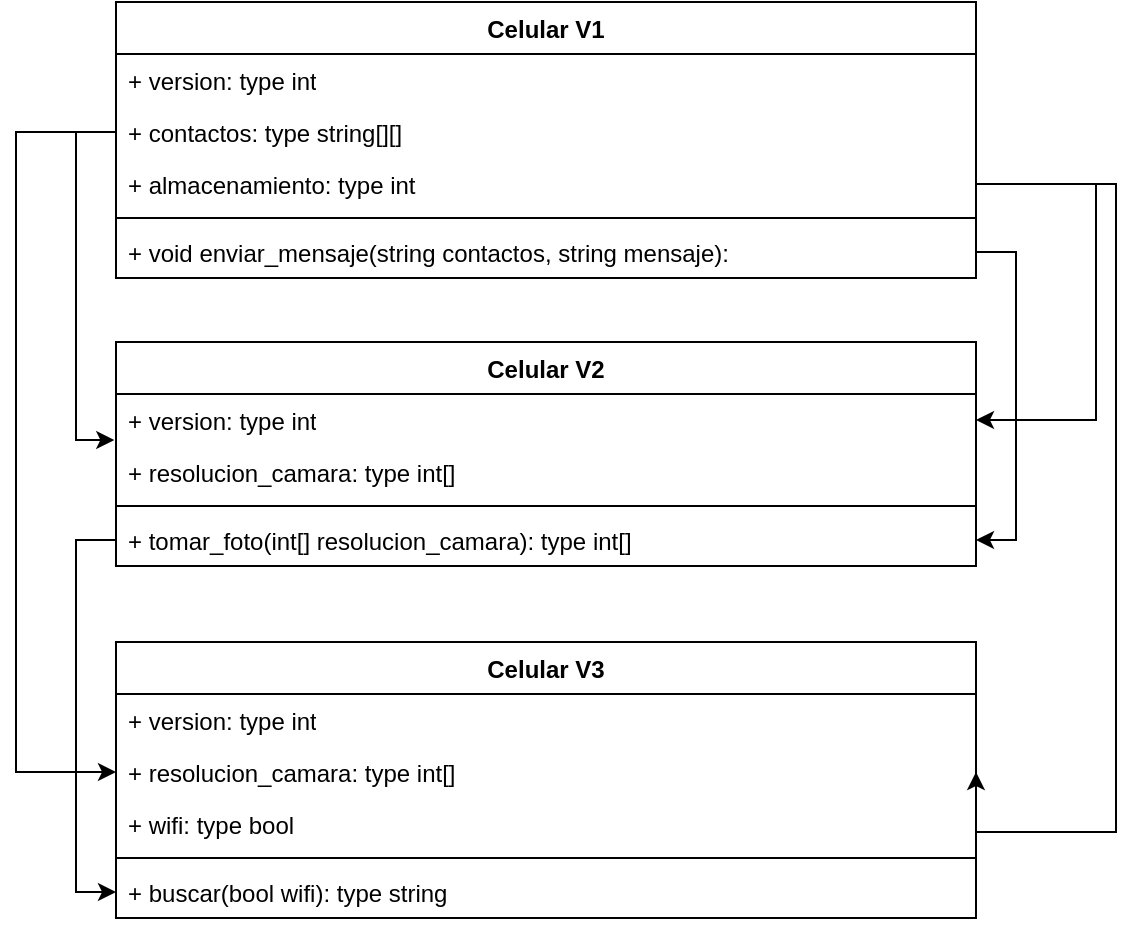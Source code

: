 <mxfile version="28.1.1">
  <diagram name="Página-1" id="MgoOlcoaH2Cs_K8vQxdy">
    <mxGraphModel dx="1304" dy="655" grid="1" gridSize="10" guides="1" tooltips="1" connect="1" arrows="1" fold="1" page="1" pageScale="1" pageWidth="827" pageHeight="1169" math="0" shadow="0">
      <root>
        <mxCell id="0" />
        <mxCell id="1" parent="0" />
        <mxCell id="5aMOcnfZ4VGUJ3eZemgJ-1" value="Celular V1" style="swimlane;fontStyle=1;align=center;verticalAlign=top;childLayout=stackLayout;horizontal=1;startSize=26;horizontalStack=0;resizeParent=1;resizeParentMax=0;resizeLast=0;collapsible=1;marginBottom=0;whiteSpace=wrap;html=1;" vertex="1" parent="1">
          <mxGeometry x="150" y="70" width="430" height="138" as="geometry" />
        </mxCell>
        <mxCell id="5aMOcnfZ4VGUJ3eZemgJ-2" value="+ version: type int&lt;div&gt;&lt;br&gt;&lt;/div&gt;" style="text;strokeColor=none;fillColor=none;align=left;verticalAlign=top;spacingLeft=4;spacingRight=4;overflow=hidden;rotatable=0;points=[[0,0.5],[1,0.5]];portConstraint=eastwest;whiteSpace=wrap;html=1;" vertex="1" parent="5aMOcnfZ4VGUJ3eZemgJ-1">
          <mxGeometry y="26" width="430" height="26" as="geometry" />
        </mxCell>
        <mxCell id="5aMOcnfZ4VGUJ3eZemgJ-5" value="+ contactos: type string[][]&lt;div&gt;&lt;br&gt;&lt;/div&gt;" style="text;strokeColor=none;fillColor=none;align=left;verticalAlign=top;spacingLeft=4;spacingRight=4;overflow=hidden;rotatable=0;points=[[0,0.5],[1,0.5]];portConstraint=eastwest;whiteSpace=wrap;html=1;" vertex="1" parent="5aMOcnfZ4VGUJ3eZemgJ-1">
          <mxGeometry y="52" width="430" height="26" as="geometry" />
        </mxCell>
        <mxCell id="5aMOcnfZ4VGUJ3eZemgJ-34" value="+ almacenamiento: type int&lt;div&gt;&lt;br&gt;&lt;/div&gt;" style="text;strokeColor=none;fillColor=none;align=left;verticalAlign=top;spacingLeft=4;spacingRight=4;overflow=hidden;rotatable=0;points=[[0,0.5],[1,0.5]];portConstraint=eastwest;whiteSpace=wrap;html=1;" vertex="1" parent="5aMOcnfZ4VGUJ3eZemgJ-1">
          <mxGeometry y="78" width="430" height="26" as="geometry" />
        </mxCell>
        <mxCell id="5aMOcnfZ4VGUJ3eZemgJ-3" value="" style="line;strokeWidth=1;fillColor=none;align=left;verticalAlign=middle;spacingTop=-1;spacingLeft=3;spacingRight=3;rotatable=0;labelPosition=right;points=[];portConstraint=eastwest;strokeColor=inherit;" vertex="1" parent="5aMOcnfZ4VGUJ3eZemgJ-1">
          <mxGeometry y="104" width="430" height="8" as="geometry" />
        </mxCell>
        <mxCell id="5aMOcnfZ4VGUJ3eZemgJ-4" value="+ void enviar_mensaje(string contactos, string mensaje):" style="text;strokeColor=none;fillColor=none;align=left;verticalAlign=top;spacingLeft=4;spacingRight=4;overflow=hidden;rotatable=0;points=[[0,0.5],[1,0.5]];portConstraint=eastwest;whiteSpace=wrap;html=1;" vertex="1" parent="5aMOcnfZ4VGUJ3eZemgJ-1">
          <mxGeometry y="112" width="430" height="26" as="geometry" />
        </mxCell>
        <mxCell id="5aMOcnfZ4VGUJ3eZemgJ-6" value="Celular V2" style="swimlane;fontStyle=1;align=center;verticalAlign=top;childLayout=stackLayout;horizontal=1;startSize=26;horizontalStack=0;resizeParent=1;resizeParentMax=0;resizeLast=0;collapsible=1;marginBottom=0;whiteSpace=wrap;html=1;" vertex="1" parent="1">
          <mxGeometry x="150" y="240" width="430" height="112" as="geometry" />
        </mxCell>
        <mxCell id="5aMOcnfZ4VGUJ3eZemgJ-16" value="+ version: type int&lt;div&gt;&lt;br&gt;&lt;/div&gt;" style="text;strokeColor=none;fillColor=none;align=left;verticalAlign=top;spacingLeft=4;spacingRight=4;overflow=hidden;rotatable=0;points=[[0,0.5],[1,0.5]];portConstraint=eastwest;whiteSpace=wrap;html=1;" vertex="1" parent="5aMOcnfZ4VGUJ3eZemgJ-6">
          <mxGeometry y="26" width="430" height="26" as="geometry" />
        </mxCell>
        <mxCell id="5aMOcnfZ4VGUJ3eZemgJ-17" value="+ resolucion_camara: type int[]&lt;div&gt;&lt;br&gt;&lt;/div&gt;" style="text;strokeColor=none;fillColor=none;align=left;verticalAlign=top;spacingLeft=4;spacingRight=4;overflow=hidden;rotatable=0;points=[[0,0.5],[1,0.5]];portConstraint=eastwest;whiteSpace=wrap;html=1;" vertex="1" parent="5aMOcnfZ4VGUJ3eZemgJ-6">
          <mxGeometry y="52" width="430" height="26" as="geometry" />
        </mxCell>
        <mxCell id="5aMOcnfZ4VGUJ3eZemgJ-8" value="" style="line;strokeWidth=1;fillColor=none;align=left;verticalAlign=middle;spacingTop=-1;spacingLeft=3;spacingRight=3;rotatable=0;labelPosition=right;points=[];portConstraint=eastwest;strokeColor=inherit;" vertex="1" parent="5aMOcnfZ4VGUJ3eZemgJ-6">
          <mxGeometry y="78" width="430" height="8" as="geometry" />
        </mxCell>
        <mxCell id="5aMOcnfZ4VGUJ3eZemgJ-9" value="+ tomar_foto(int[] resolucion_camara): type int[]" style="text;strokeColor=none;fillColor=none;align=left;verticalAlign=top;spacingLeft=4;spacingRight=4;overflow=hidden;rotatable=0;points=[[0,0.5],[1,0.5]];portConstraint=eastwest;whiteSpace=wrap;html=1;" vertex="1" parent="5aMOcnfZ4VGUJ3eZemgJ-6">
          <mxGeometry y="86" width="430" height="26" as="geometry" />
        </mxCell>
        <mxCell id="5aMOcnfZ4VGUJ3eZemgJ-21" style="edgeStyle=orthogonalEdgeStyle;rounded=0;orthogonalLoop=1;jettySize=auto;html=1;exitX=1;exitY=0.5;exitDx=0;exitDy=0;entryX=1;entryY=0.5;entryDx=0;entryDy=0;" edge="1" parent="1" source="5aMOcnfZ4VGUJ3eZemgJ-4" target="5aMOcnfZ4VGUJ3eZemgJ-9">
          <mxGeometry relative="1" as="geometry" />
        </mxCell>
        <mxCell id="5aMOcnfZ4VGUJ3eZemgJ-22" style="edgeStyle=orthogonalEdgeStyle;rounded=0;orthogonalLoop=1;jettySize=auto;html=1;exitX=0;exitY=0.5;exitDx=0;exitDy=0;entryX=-0.002;entryY=0.885;entryDx=0;entryDy=0;entryPerimeter=0;" edge="1" parent="1" source="5aMOcnfZ4VGUJ3eZemgJ-5" target="5aMOcnfZ4VGUJ3eZemgJ-16">
          <mxGeometry relative="1" as="geometry">
            <mxPoint x="140" y="330" as="targetPoint" />
          </mxGeometry>
        </mxCell>
        <mxCell id="5aMOcnfZ4VGUJ3eZemgJ-27" value="Celular V3" style="swimlane;fontStyle=1;align=center;verticalAlign=top;childLayout=stackLayout;horizontal=1;startSize=26;horizontalStack=0;resizeParent=1;resizeParentMax=0;resizeLast=0;collapsible=1;marginBottom=0;whiteSpace=wrap;html=1;" vertex="1" parent="1">
          <mxGeometry x="150" y="390" width="430" height="138" as="geometry" />
        </mxCell>
        <mxCell id="5aMOcnfZ4VGUJ3eZemgJ-28" value="+ version: type int&lt;div&gt;&lt;br&gt;&lt;/div&gt;" style="text;strokeColor=none;fillColor=none;align=left;verticalAlign=top;spacingLeft=4;spacingRight=4;overflow=hidden;rotatable=0;points=[[0,0.5],[1,0.5]];portConstraint=eastwest;whiteSpace=wrap;html=1;" vertex="1" parent="5aMOcnfZ4VGUJ3eZemgJ-27">
          <mxGeometry y="26" width="430" height="26" as="geometry" />
        </mxCell>
        <mxCell id="5aMOcnfZ4VGUJ3eZemgJ-32" value="+ resolucion_camara: type int[]&lt;div&gt;&lt;br&gt;&lt;/div&gt;" style="text;strokeColor=none;fillColor=none;align=left;verticalAlign=top;spacingLeft=4;spacingRight=4;overflow=hidden;rotatable=0;points=[[0,0.5],[1,0.5]];portConstraint=eastwest;whiteSpace=wrap;html=1;" vertex="1" parent="5aMOcnfZ4VGUJ3eZemgJ-27">
          <mxGeometry y="52" width="430" height="26" as="geometry" />
        </mxCell>
        <mxCell id="5aMOcnfZ4VGUJ3eZemgJ-29" value="+ wifi: type bool&lt;div&gt;&lt;br&gt;&lt;/div&gt;" style="text;strokeColor=none;fillColor=none;align=left;verticalAlign=top;spacingLeft=4;spacingRight=4;overflow=hidden;rotatable=0;points=[[0,0.5],[1,0.5]];portConstraint=eastwest;whiteSpace=wrap;html=1;" vertex="1" parent="5aMOcnfZ4VGUJ3eZemgJ-27">
          <mxGeometry y="78" width="430" height="26" as="geometry" />
        </mxCell>
        <mxCell id="5aMOcnfZ4VGUJ3eZemgJ-30" value="" style="line;strokeWidth=1;fillColor=none;align=left;verticalAlign=middle;spacingTop=-1;spacingLeft=3;spacingRight=3;rotatable=0;labelPosition=right;points=[];portConstraint=eastwest;strokeColor=inherit;" vertex="1" parent="5aMOcnfZ4VGUJ3eZemgJ-27">
          <mxGeometry y="104" width="430" height="8" as="geometry" />
        </mxCell>
        <mxCell id="5aMOcnfZ4VGUJ3eZemgJ-31" value="+ buscar(bool wifi): type string" style="text;strokeColor=none;fillColor=none;align=left;verticalAlign=top;spacingLeft=4;spacingRight=4;overflow=hidden;rotatable=0;points=[[0,0.5],[1,0.5]];portConstraint=eastwest;whiteSpace=wrap;html=1;" vertex="1" parent="5aMOcnfZ4VGUJ3eZemgJ-27">
          <mxGeometry y="112" width="430" height="26" as="geometry" />
        </mxCell>
        <mxCell id="5aMOcnfZ4VGUJ3eZemgJ-33" style="edgeStyle=orthogonalEdgeStyle;rounded=0;orthogonalLoop=1;jettySize=auto;html=1;exitX=0;exitY=0.5;exitDx=0;exitDy=0;entryX=0;entryY=0.5;entryDx=0;entryDy=0;" edge="1" parent="1" source="5aMOcnfZ4VGUJ3eZemgJ-9" target="5aMOcnfZ4VGUJ3eZemgJ-31">
          <mxGeometry relative="1" as="geometry" />
        </mxCell>
        <mxCell id="5aMOcnfZ4VGUJ3eZemgJ-36" style="edgeStyle=orthogonalEdgeStyle;rounded=0;orthogonalLoop=1;jettySize=auto;html=1;exitX=1;exitY=0.5;exitDx=0;exitDy=0;entryX=1;entryY=0.5;entryDx=0;entryDy=0;" edge="1" parent="1" source="5aMOcnfZ4VGUJ3eZemgJ-34" target="5aMOcnfZ4VGUJ3eZemgJ-16">
          <mxGeometry relative="1" as="geometry">
            <mxPoint x="620" y="300" as="targetPoint" />
            <Array as="points">
              <mxPoint x="640" y="161" />
              <mxPoint x="640" y="279" />
            </Array>
          </mxGeometry>
        </mxCell>
        <mxCell id="5aMOcnfZ4VGUJ3eZemgJ-37" style="edgeStyle=orthogonalEdgeStyle;rounded=0;orthogonalLoop=1;jettySize=auto;html=1;exitX=1;exitY=0.5;exitDx=0;exitDy=0;entryX=1;entryY=0.5;entryDx=0;entryDy=0;" edge="1" parent="1" source="5aMOcnfZ4VGUJ3eZemgJ-34" target="5aMOcnfZ4VGUJ3eZemgJ-32">
          <mxGeometry relative="1" as="geometry">
            <mxPoint x="680" y="480" as="targetPoint" />
            <Array as="points">
              <mxPoint x="650" y="161" />
              <mxPoint x="650" y="485" />
            </Array>
          </mxGeometry>
        </mxCell>
        <mxCell id="5aMOcnfZ4VGUJ3eZemgJ-38" style="edgeStyle=orthogonalEdgeStyle;rounded=0;orthogonalLoop=1;jettySize=auto;html=1;exitX=0;exitY=0.5;exitDx=0;exitDy=0;entryX=0;entryY=0.5;entryDx=0;entryDy=0;" edge="1" parent="1" source="5aMOcnfZ4VGUJ3eZemgJ-5" target="5aMOcnfZ4VGUJ3eZemgJ-32">
          <mxGeometry relative="1" as="geometry">
            <mxPoint x="90" y="470" as="targetPoint" />
            <Array as="points">
              <mxPoint x="100" y="135" />
              <mxPoint x="100" y="455" />
            </Array>
          </mxGeometry>
        </mxCell>
      </root>
    </mxGraphModel>
  </diagram>
</mxfile>
